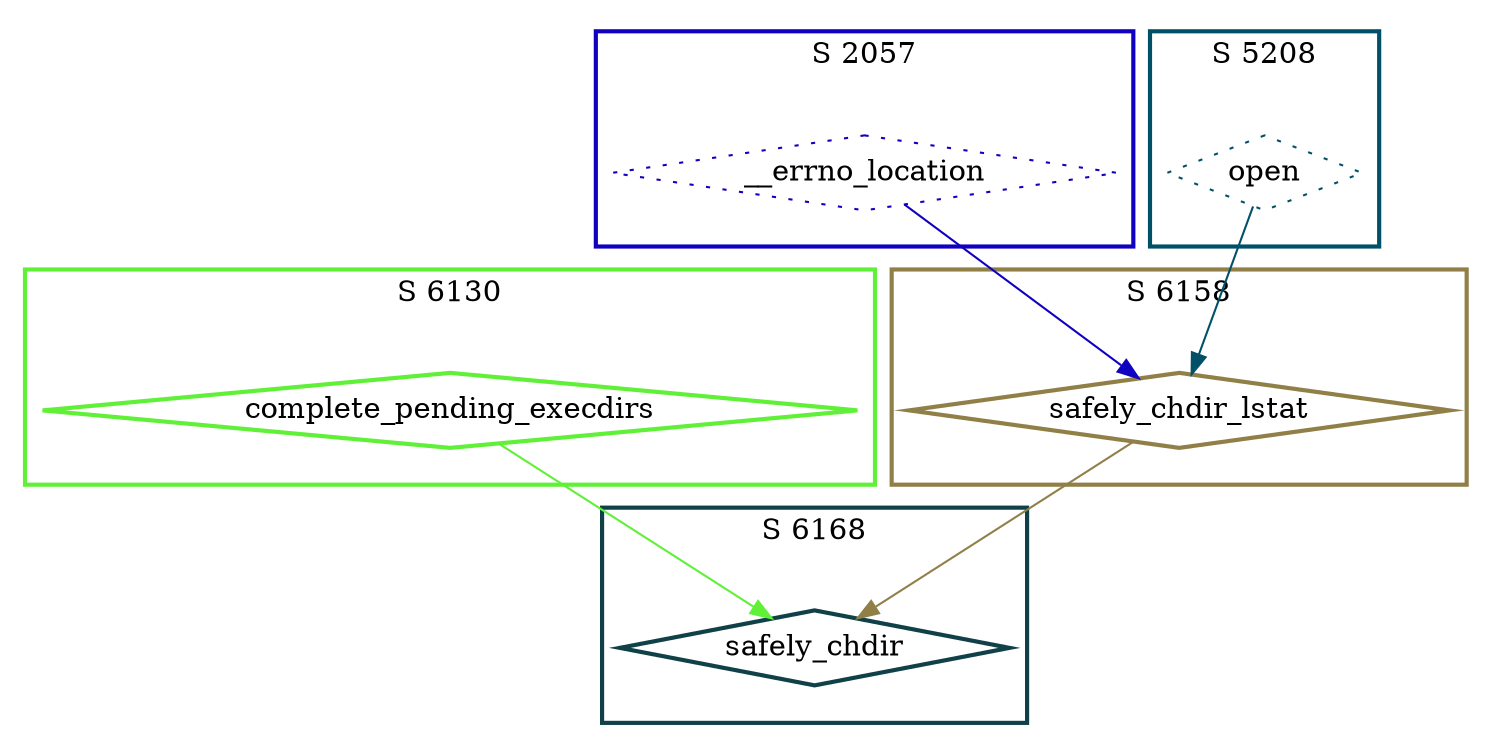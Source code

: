 digraph G {
  ratio=0.500000;
  "UV complete_pending_execdirs (6130)" [shape=diamond,
                                         label="complete_pending_execdirs",
                                         color="#60F038", style=bold];
  "UV __errno_location (2057)" [shape=diamond, label="__errno_location",
                                color="#1000C0", style=dotted];
  "UV safely_chdir_lstat (6158)" [shape=diamond, label="safely_chdir_lstat",
                                  color="#908048", style=bold];
  "UV safely_chdir (6168)" [shape=diamond, label="safely_chdir",
                            color="#104048", style=bold];
  "UV open (5208)" [shape=diamond, label="open", color="#005068",
                    style=dotted];
  
  subgraph cluster_2057 { label="S 2057";
    color="#1000C0";
    style=bold;
    "UV __errno_location (2057)"; };
  subgraph cluster_6158 { label="S 6158";
    color="#908048";
    style=bold;
    "UV safely_chdir_lstat (6158)"; };
  subgraph cluster_5208 { label="S 5208";
    color="#005068";
    style=bold;
    "UV open (5208)"; };
  subgraph cluster_6130 { label="S 6130";
    color="#60F038";
    style=bold;
    "UV complete_pending_execdirs (6130)"; };
  subgraph cluster_6168 { label="S 6168";
    color="#104048";
    style=bold;
    "UV safely_chdir (6168)"; };
  
  "UV complete_pending_execdirs (6130)" -> "UV safely_chdir (6168)" [
  color="#60F038"];
  "UV __errno_location (2057)" -> "UV safely_chdir_lstat (6158)" [color="#1000C0"];
  "UV safely_chdir_lstat (6158)" -> "UV safely_chdir (6168)" [color="#908048"];
  "UV open (5208)" -> "UV safely_chdir_lstat (6158)" [color="#005068"];
  
  }